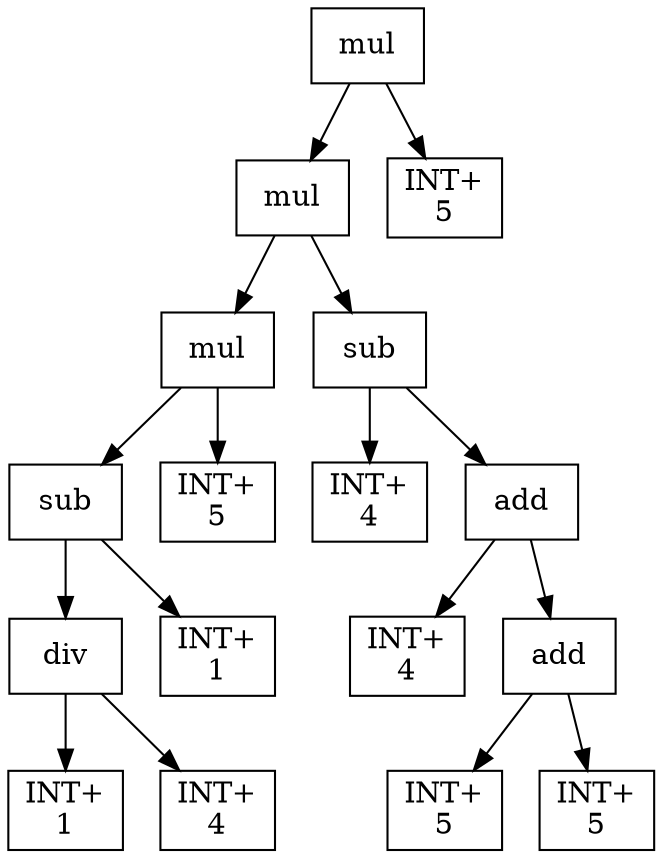 digraph expr {
  node [shape=box];
  n1 [label="mul"];
  n2 [label="mul"];
  n3 [label="mul"];
  n4 [label="sub"];
  n5 [label="div"];
  n6 [label="INT+\n1"];
  n7 [label="INT+\n4"];
  n5 -> n6;
  n5 -> n7;
  n8 [label="INT+\n1"];
  n4 -> n5;
  n4 -> n8;
  n9 [label="INT+\n5"];
  n3 -> n4;
  n3 -> n9;
  n10 [label="sub"];
  n11 [label="INT+\n4"];
  n12 [label="add"];
  n13 [label="INT+\n4"];
  n14 [label="add"];
  n15 [label="INT+\n5"];
  n16 [label="INT+\n5"];
  n14 -> n15;
  n14 -> n16;
  n12 -> n13;
  n12 -> n14;
  n10 -> n11;
  n10 -> n12;
  n2 -> n3;
  n2 -> n10;
  n17 [label="INT+\n5"];
  n1 -> n2;
  n1 -> n17;
}